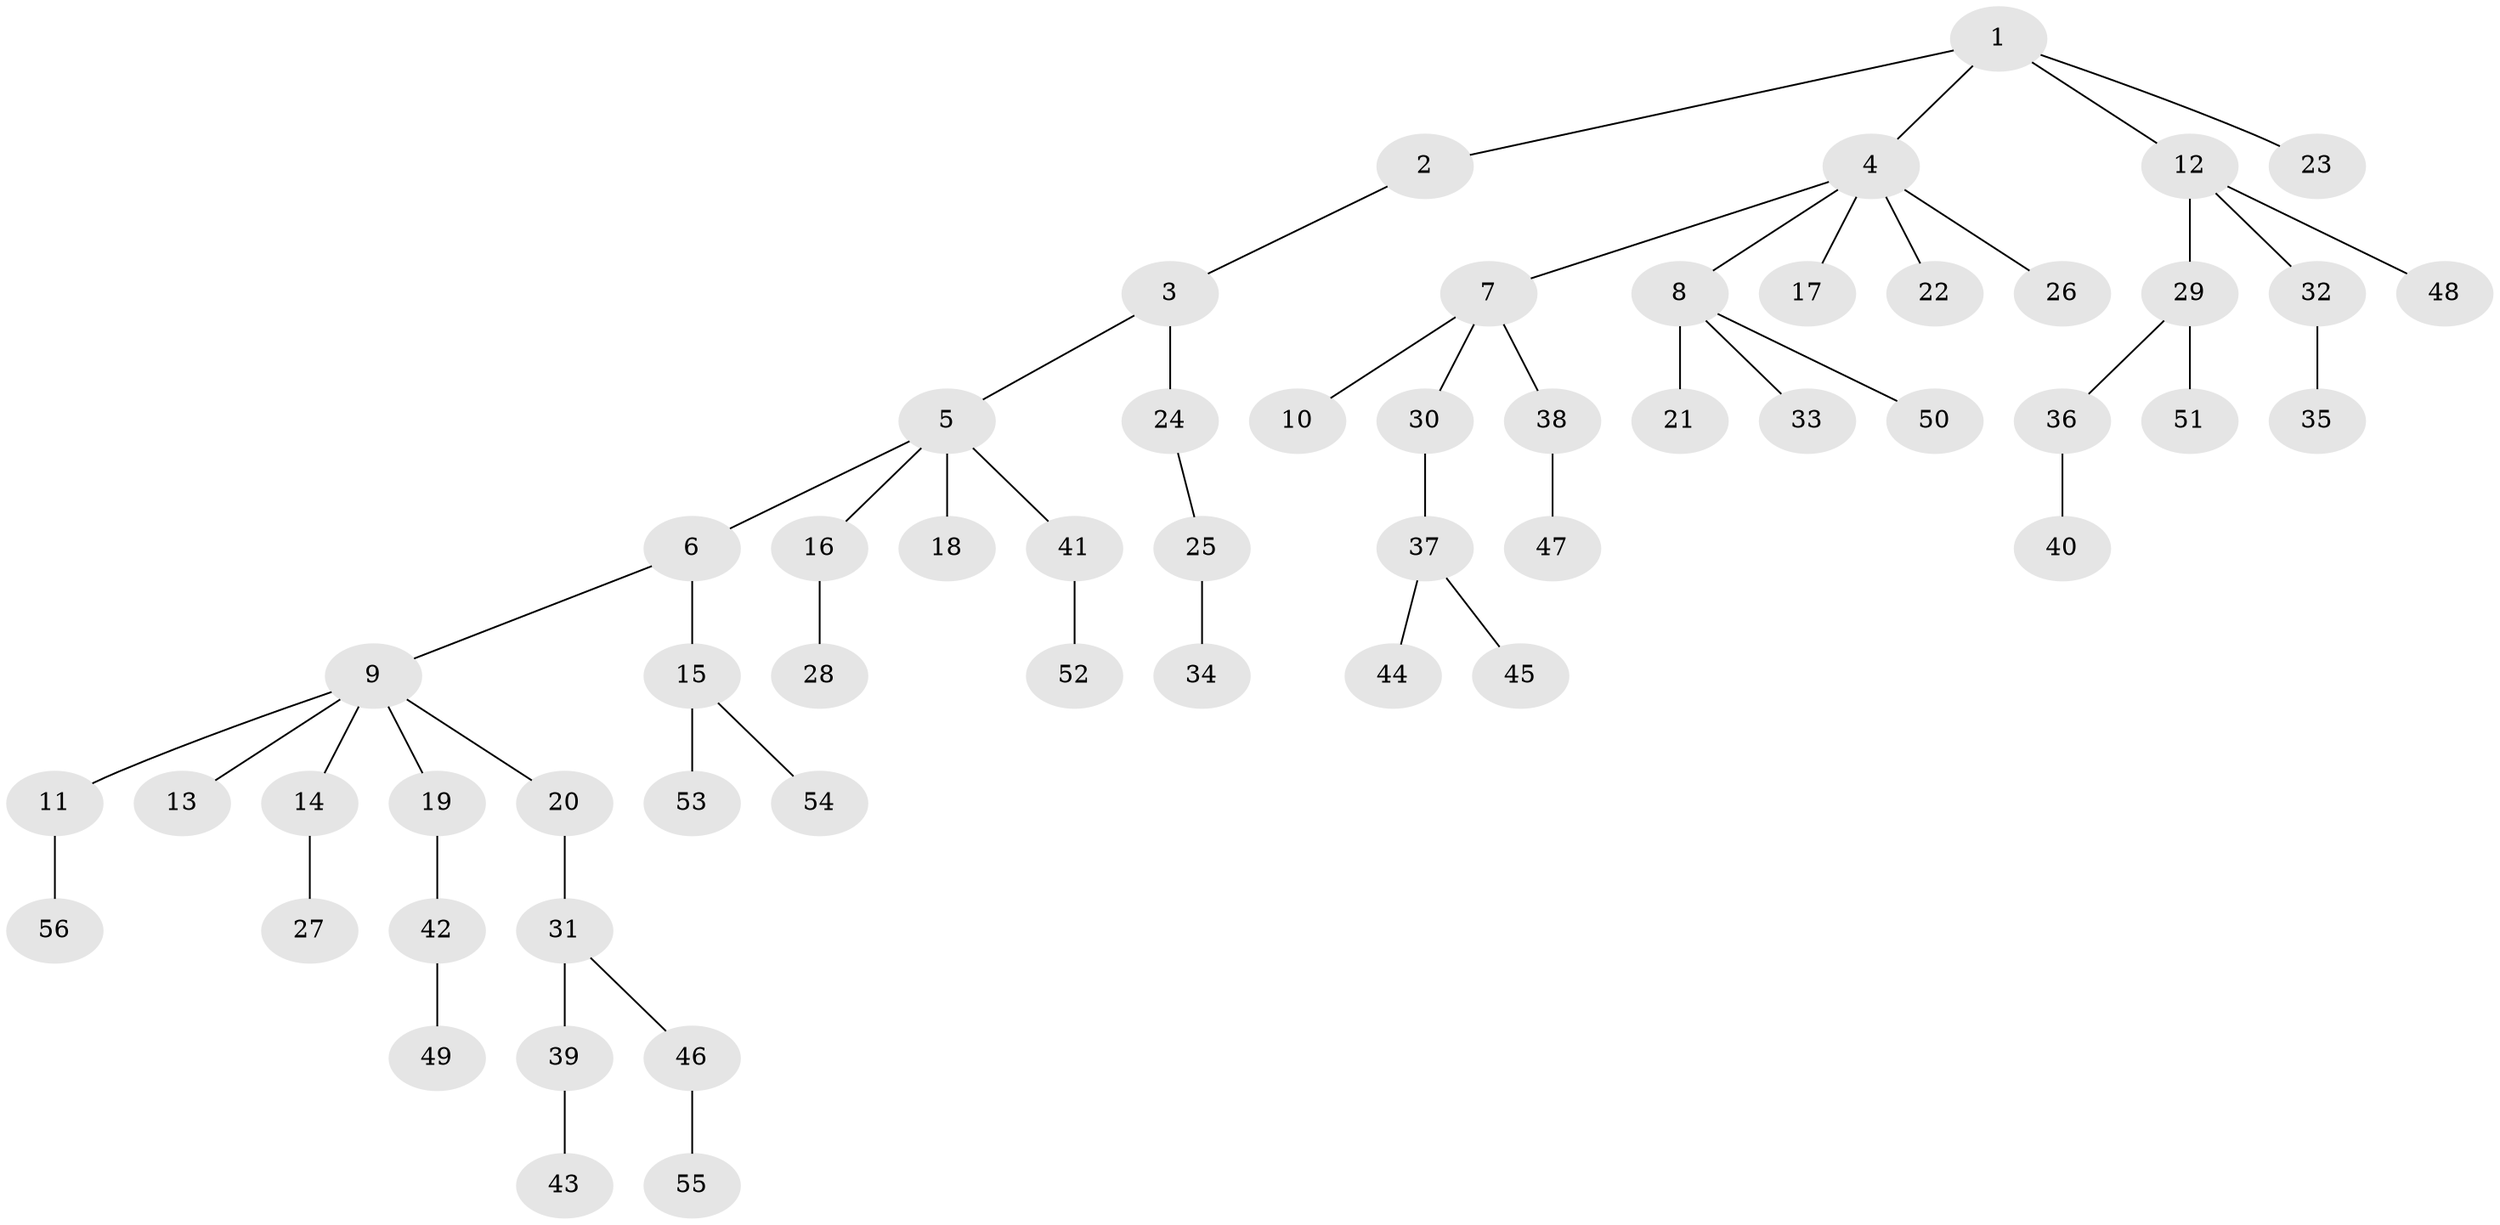 // coarse degree distribution, {4: 0.08108108108108109, 6: 0.02702702702702703, 5: 0.05405405405405406, 3: 0.10810810810810811, 1: 0.5945945945945946, 2: 0.13513513513513514}
// Generated by graph-tools (version 1.1) at 2025/24/03/03/25 07:24:05]
// undirected, 56 vertices, 55 edges
graph export_dot {
graph [start="1"]
  node [color=gray90,style=filled];
  1;
  2;
  3;
  4;
  5;
  6;
  7;
  8;
  9;
  10;
  11;
  12;
  13;
  14;
  15;
  16;
  17;
  18;
  19;
  20;
  21;
  22;
  23;
  24;
  25;
  26;
  27;
  28;
  29;
  30;
  31;
  32;
  33;
  34;
  35;
  36;
  37;
  38;
  39;
  40;
  41;
  42;
  43;
  44;
  45;
  46;
  47;
  48;
  49;
  50;
  51;
  52;
  53;
  54;
  55;
  56;
  1 -- 2;
  1 -- 4;
  1 -- 12;
  1 -- 23;
  2 -- 3;
  3 -- 5;
  3 -- 24;
  4 -- 7;
  4 -- 8;
  4 -- 17;
  4 -- 22;
  4 -- 26;
  5 -- 6;
  5 -- 16;
  5 -- 18;
  5 -- 41;
  6 -- 9;
  6 -- 15;
  7 -- 10;
  7 -- 30;
  7 -- 38;
  8 -- 21;
  8 -- 33;
  8 -- 50;
  9 -- 11;
  9 -- 13;
  9 -- 14;
  9 -- 19;
  9 -- 20;
  11 -- 56;
  12 -- 29;
  12 -- 32;
  12 -- 48;
  14 -- 27;
  15 -- 53;
  15 -- 54;
  16 -- 28;
  19 -- 42;
  20 -- 31;
  24 -- 25;
  25 -- 34;
  29 -- 36;
  29 -- 51;
  30 -- 37;
  31 -- 39;
  31 -- 46;
  32 -- 35;
  36 -- 40;
  37 -- 44;
  37 -- 45;
  38 -- 47;
  39 -- 43;
  41 -- 52;
  42 -- 49;
  46 -- 55;
}
